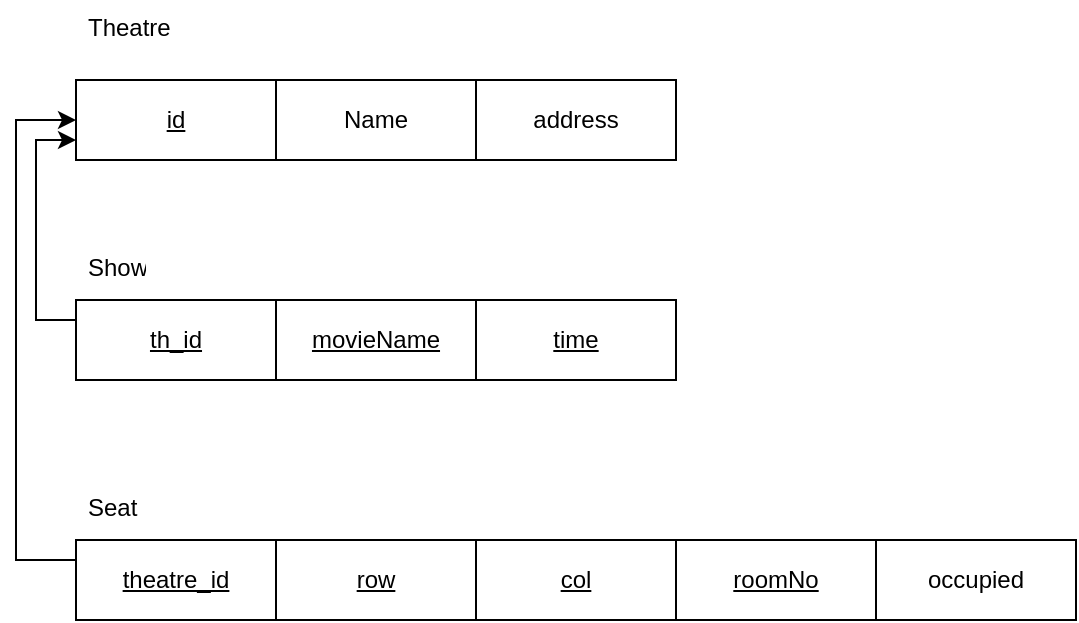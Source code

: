 <mxfile version="20.6.0" type="device"><diagram id="R2lEEEUBdFMjLlhIrx00" name="Page-1"><mxGraphModel dx="1022" dy="468" grid="1" gridSize="10" guides="1" tooltips="1" connect="1" arrows="1" fold="1" page="1" pageScale="1" pageWidth="850" pageHeight="1100" math="0" shadow="0" extFonts="Permanent Marker^https://fonts.googleapis.com/css?family=Permanent+Marker"><root><mxCell id="0"/><mxCell id="1" parent="0"/><mxCell id="wLkdLQYfzxW1XfUNw_E8-6" value="Theatre" style="text;strokeColor=none;fillColor=none;spacingLeft=4;spacingRight=4;overflow=hidden;rotatable=0;points=[[0,0.5],[1,0.5]];portConstraint=eastwest;fontSize=12;" parent="1" vertex="1"><mxGeometry x="110" y="250" width="70" height="30" as="geometry"/></mxCell><mxCell id="wLkdLQYfzxW1XfUNw_E8-7" value="&lt;u&gt;id&lt;/u&gt;" style="whiteSpace=wrap;html=1;align=center;" parent="1" vertex="1"><mxGeometry x="110" y="290" width="100" height="40" as="geometry"/></mxCell><mxCell id="wLkdLQYfzxW1XfUNw_E8-8" value="Name" style="whiteSpace=wrap;html=1;align=center;" parent="1" vertex="1"><mxGeometry x="210" y="290" width="100" height="40" as="geometry"/></mxCell><mxCell id="wLkdLQYfzxW1XfUNw_E8-9" value="address" style="whiteSpace=wrap;html=1;align=center;" parent="1" vertex="1"><mxGeometry x="310" y="290" width="100" height="40" as="geometry"/></mxCell><mxCell id="wLkdLQYfzxW1XfUNw_E8-10" value="Show" style="text;strokeColor=none;fillColor=none;spacingLeft=4;spacingRight=4;overflow=hidden;rotatable=0;points=[[0,0.5],[1,0.5]];portConstraint=eastwest;fontSize=12;" parent="1" vertex="1"><mxGeometry x="110" y="370" width="40" height="30" as="geometry"/></mxCell><mxCell id="wgAaCfYN-NISVp26gAuk-2" style="edgeStyle=orthogonalEdgeStyle;rounded=0;orthogonalLoop=1;jettySize=auto;html=1;exitX=0;exitY=0.25;exitDx=0;exitDy=0;entryX=0;entryY=0.75;entryDx=0;entryDy=0;" edge="1" parent="1" source="wLkdLQYfzxW1XfUNw_E8-12" target="wLkdLQYfzxW1XfUNw_E8-7"><mxGeometry relative="1" as="geometry"/></mxCell><mxCell id="wLkdLQYfzxW1XfUNw_E8-12" value="&lt;u&gt;th_id&lt;/u&gt;" style="whiteSpace=wrap;html=1;align=center;" parent="1" vertex="1"><mxGeometry x="110" y="400" width="100" height="40" as="geometry"/></mxCell><mxCell id="wLkdLQYfzxW1XfUNw_E8-13" value="&lt;u&gt;time&lt;/u&gt;" style="whiteSpace=wrap;html=1;align=center;" parent="1" vertex="1"><mxGeometry x="310" y="400" width="100" height="40" as="geometry"/></mxCell><mxCell id="wLkdLQYfzxW1XfUNw_E8-21" style="edgeStyle=orthogonalEdgeStyle;rounded=0;orthogonalLoop=1;jettySize=auto;html=1;exitX=0;exitY=0.25;exitDx=0;exitDy=0;entryX=0;entryY=0.5;entryDx=0;entryDy=0;" parent="1" source="wLkdLQYfzxW1XfUNw_E8-16" target="wLkdLQYfzxW1XfUNw_E8-7" edge="1"><mxGeometry relative="1" as="geometry"><Array as="points"><mxPoint x="80" y="530"/><mxPoint x="80" y="310"/></Array></mxGeometry></mxCell><mxCell id="wLkdLQYfzxW1XfUNw_E8-16" value="&lt;u&gt;theatre_id&lt;/u&gt;" style="whiteSpace=wrap;html=1;align=center;" parent="1" vertex="1"><mxGeometry x="110" y="520" width="100" height="40" as="geometry"/></mxCell><mxCell id="wLkdLQYfzxW1XfUNw_E8-17" value="Seat" style="text;strokeColor=none;fillColor=none;spacingLeft=4;spacingRight=4;overflow=hidden;rotatable=0;points=[[0,0.5],[1,0.5]];portConstraint=eastwest;fontSize=12;" parent="1" vertex="1"><mxGeometry x="110" y="490" width="40" height="30" as="geometry"/></mxCell><mxCell id="wLkdLQYfzxW1XfUNw_E8-18" value="&lt;u&gt;row&lt;/u&gt;" style="whiteSpace=wrap;html=1;align=center;" parent="1" vertex="1"><mxGeometry x="210" y="520" width="100" height="40" as="geometry"/></mxCell><mxCell id="wLkdLQYfzxW1XfUNw_E8-19" value="&lt;u&gt;col&lt;/u&gt;" style="whiteSpace=wrap;html=1;align=center;" parent="1" vertex="1"><mxGeometry x="310" y="520" width="100" height="40" as="geometry"/></mxCell><mxCell id="wLkdLQYfzxW1XfUNw_E8-20" value="&lt;u&gt;roomNo&lt;/u&gt;" style="whiteSpace=wrap;html=1;align=center;" parent="1" vertex="1"><mxGeometry x="410" y="520" width="100" height="40" as="geometry"/></mxCell><mxCell id="wLkdLQYfzxW1XfUNw_E8-22" value="occupied" style="whiteSpace=wrap;html=1;align=center;" parent="1" vertex="1"><mxGeometry x="510" y="520" width="100" height="40" as="geometry"/></mxCell><mxCell id="wgAaCfYN-NISVp26gAuk-1" value="&lt;u&gt;movieName&lt;/u&gt;" style="whiteSpace=wrap;html=1;align=center;" vertex="1" parent="1"><mxGeometry x="210" y="400" width="100" height="40" as="geometry"/></mxCell></root></mxGraphModel></diagram></mxfile>